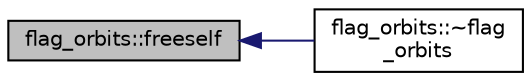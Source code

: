 digraph "flag_orbits::freeself"
{
  edge [fontname="Helvetica",fontsize="10",labelfontname="Helvetica",labelfontsize="10"];
  node [fontname="Helvetica",fontsize="10",shape=record];
  rankdir="LR";
  Node9 [label="flag_orbits::freeself",height=0.2,width=0.4,color="black", fillcolor="grey75", style="filled", fontcolor="black"];
  Node9 -> Node10 [dir="back",color="midnightblue",fontsize="10",style="solid",fontname="Helvetica"];
  Node10 [label="flag_orbits::~flag\l_orbits",height=0.2,width=0.4,color="black", fillcolor="white", style="filled",URL="$d4/d77/classflag__orbits.html#ac0f8f26b0bf8b4b02f7aff6f54f79bab"];
}
